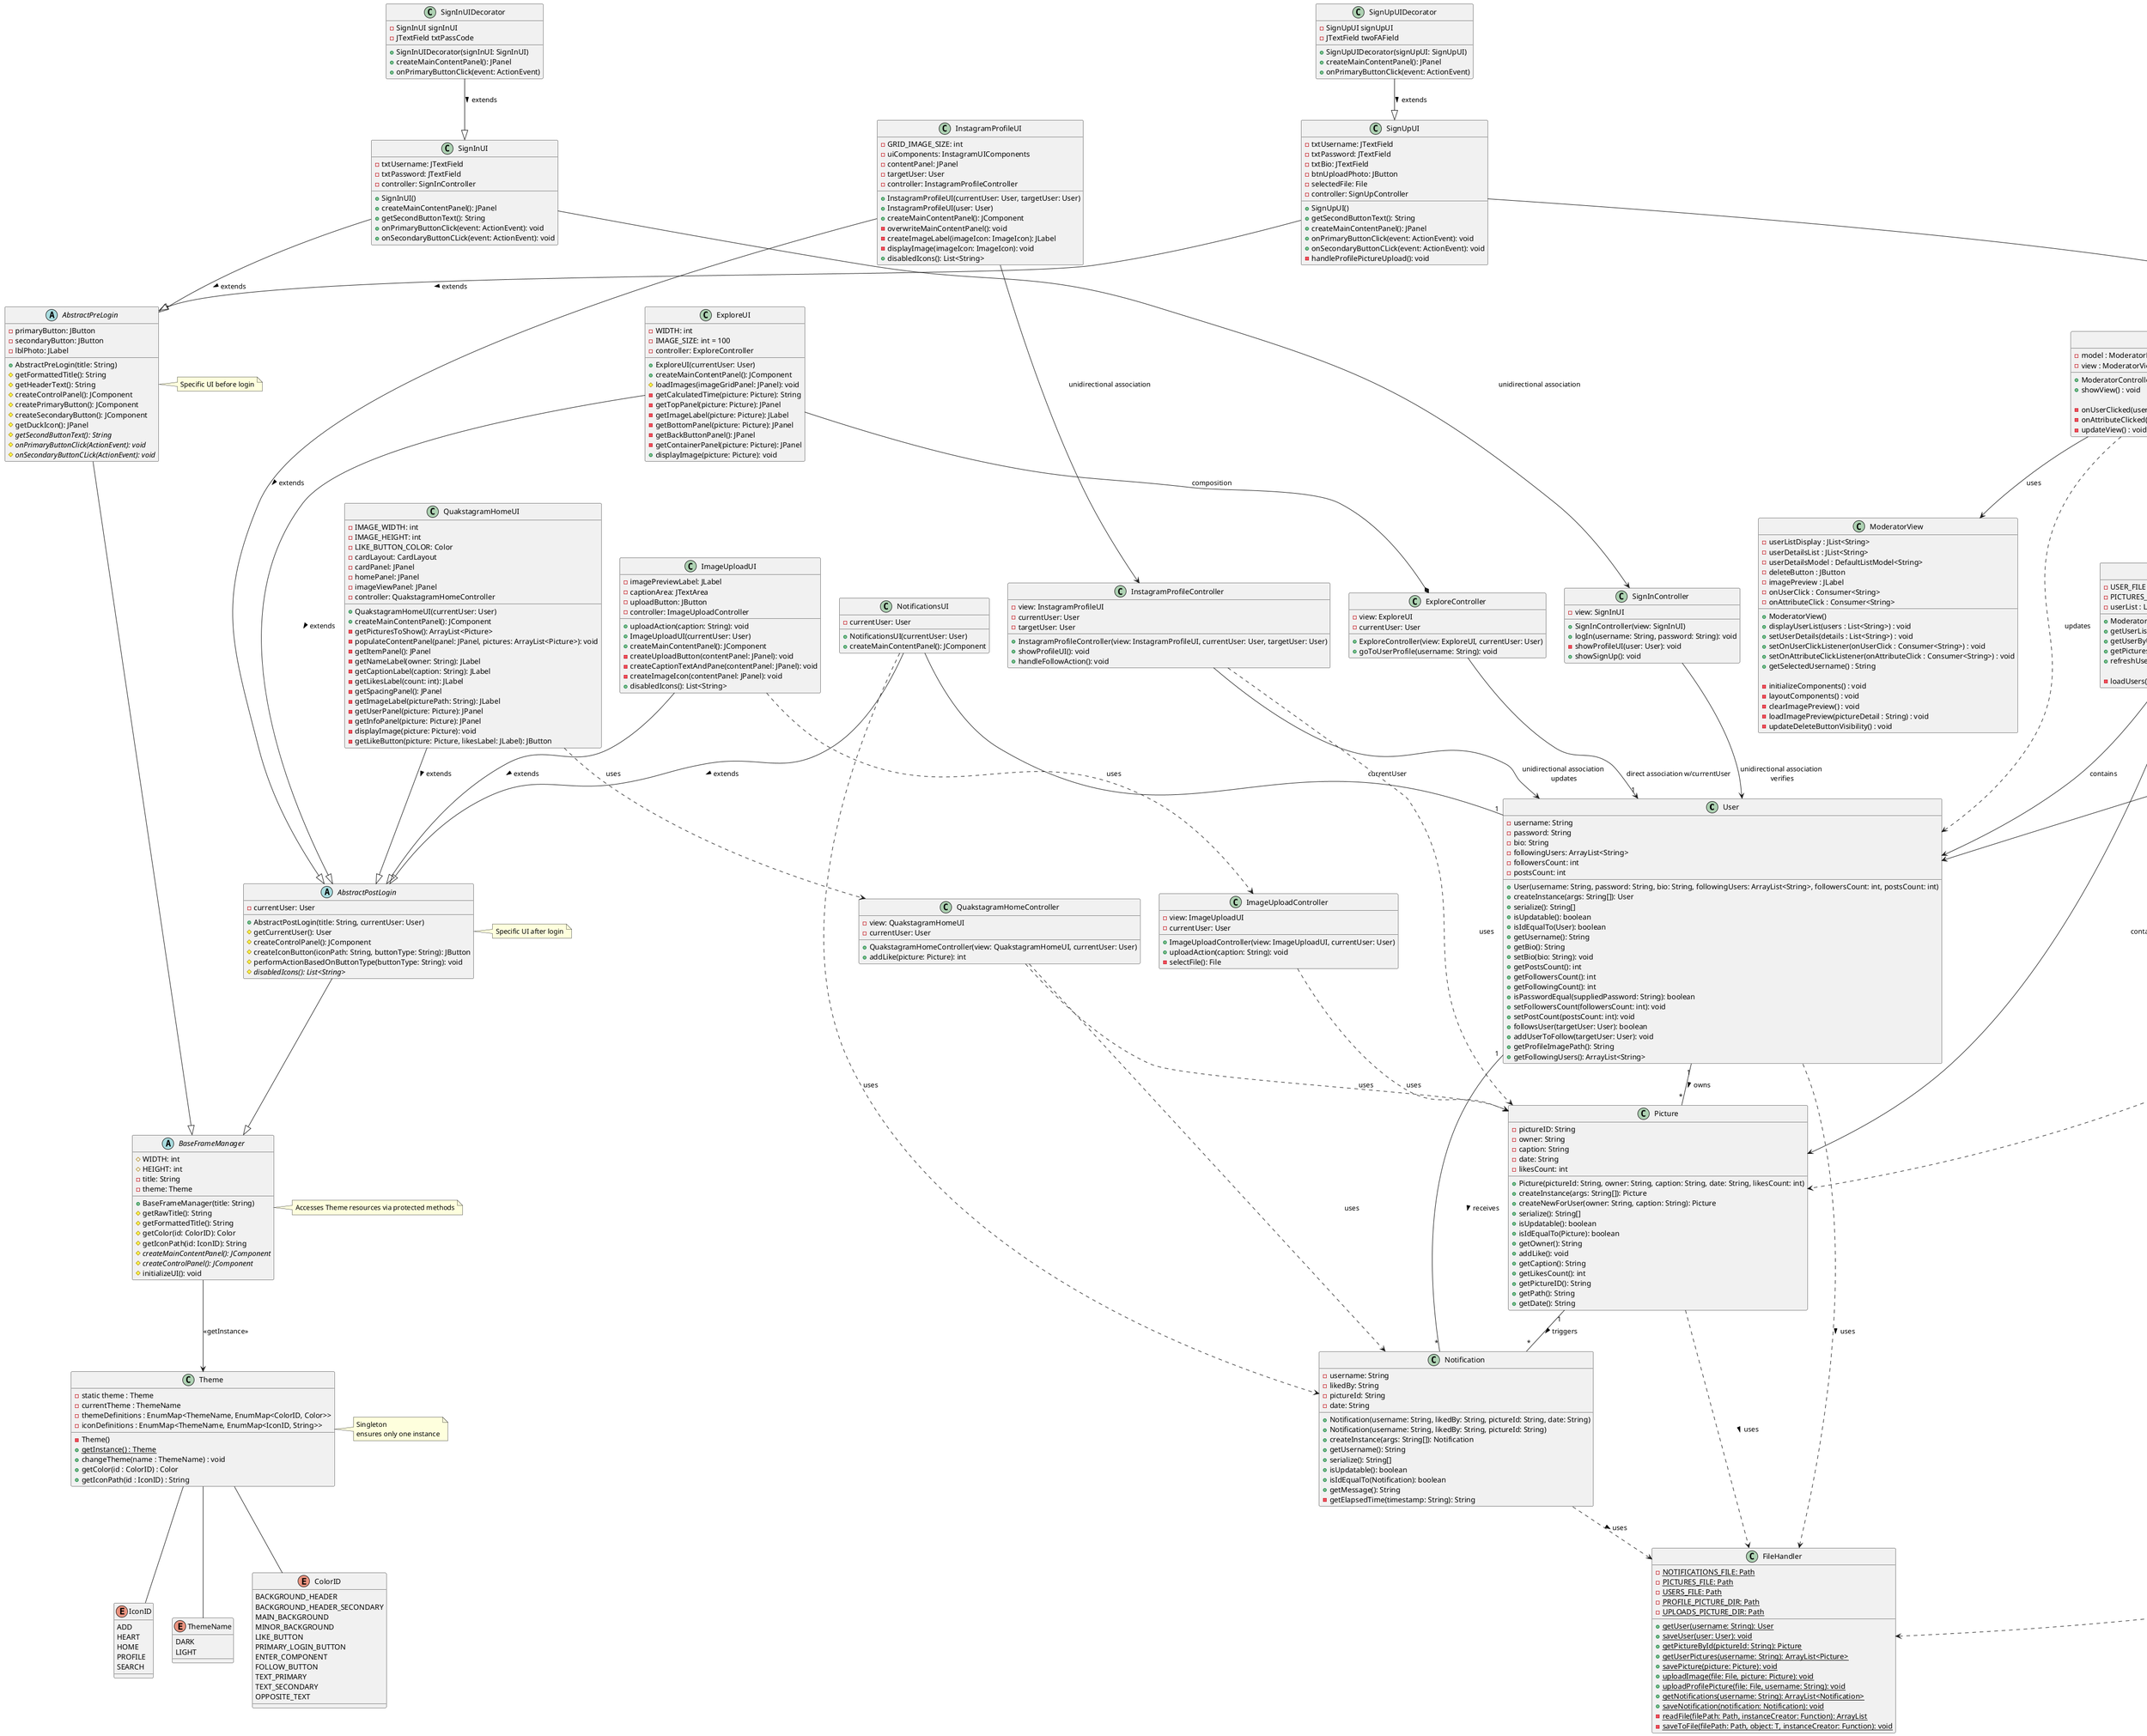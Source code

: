 @startuml
' Models
    class User {
        -username: String
        -password: String
        -bio: String
        -followingUsers: ArrayList<String>
        -followersCount: int
        -postsCount: int
        +User(username: String, password: String, bio: String, followingUsers: ArrayList<String>, followersCount: int, postsCount: int)
        +createInstance(args: String[]): User
        +serialize(): String[]
        +isUpdatable(): boolean
        +isIdEqualTo(User): boolean
        +getUsername(): String
        +getBio(): String
        +setBio(bio: String): void
        +getPostsCount(): int
        +getFollowersCount(): int
        +getFollowingCount(): int
        +isPasswordEqual(suppliedPassword: String): boolean
        +setFollowersCount(followersCount: int): void
        +setPostCount(postsCount: int): void
        +followsUser(targetUser: User): boolean
        +addUserToFollow(targetUser: User): void
        +getProfileImagePath(): String
        +getFollowingUsers(): ArrayList<String>
    }

    class Picture {
        -pictureID: String
        -owner: String
        -caption: String
        -date: String
        -likesCount: int
        +Picture(pictureId: String, owner: String, caption: String, date: String, likesCount: int)
        +createInstance(args: String[]): Picture
        +createNewForUser(owner: String, caption: String): Picture
        +serialize(): String[]
        +isUpdatable(): boolean
        +isIdEqualTo(Picture): boolean
        +getOwner(): String
        +addLike(): void
        +getCaption(): String
        +getLikesCount(): int
        +getPictureID(): String
        +getPath(): String
        +getDate(): String
    }

class Notification {
        -username: String
        -likedBy: String
        -pictureId: String
        -date: String
        +Notification(username: String, likedBy: String, pictureId: String, date: String)
        +Notification(username: String, likedBy: String, pictureId: String)
        +createInstance(args: String[]): Notification
        +getUsername(): String
        +serialize(): String[]
        +isUpdatable(): boolean
        +isIdEqualTo(Notification): boolean
        +getMessage(): String
        -getElapsedTime(timestamp: String): String
    }

' Relationships
User "1" -- "*" Picture : owns >
User "1" -- "*" Notification : receives >
Picture "1" -- "*" Notification : triggers >

' Controllers and their connection to models
SignInController --> User : unidirectional association \nverifies
SignUpController --> User : unidirectional association \n<<create>>
InstagramProfileController --> User : unidirectional association \nupdates
InstagramProfileController ..> Picture : uses
ExploreController --> "1" User : direct association w/currentUser
QuakstagramHomeController ..> Picture : uses
QuakstagramHomeController ..> Notification : uses
ImageUploadController ..> Picture : uses

' Associations among views and controllers
SignInUI ---> SignInController : unidirectional association
SignUpUI ---> SignUpController : unidirectional association
InstagramProfileUI ---> InstagramProfileController : unidirectional association
ExploreUI --* ExploreController : composition
QuakstagramHomeUI ..> QuakstagramHomeController : uses
ImageUploadUI ..> ImageUploadController : uses
NotificationsUI ..> Notification : uses
NotificationsUI -- "1" User : currentUser


' Utility classes
class FileHandler {
    {static} -NOTIFICATIONS_FILE: Path
    {static} -PICTURES_FILE: Path
    {static} -USERS_FILE: Path
    {static} -PROFILE_PICTURE_DIR: Path
    {static} -UPLOADS_PICTURE_DIR: Path
    {static} +getUser(username: String): User
    {static} +saveUser(user: User): void
    {static} +getPictureById(pictureId: String): Picture
    {static} +getUserPictures(username: String): ArrayList<Picture>
    {static} +savePicture(picture: Picture): void
    {static} +uploadImage(file: File, picture: Picture): void
    {static} +uploadProfilePicture(file: File, username: String): void
    {static} +getNotifications(username: String): ArrayList<Notification>
    {static} +saveNotification(notification: Notification): void
    {static} -readFile(filePath: Path, instanceCreator: Function): ArrayList
    {static} -saveToFile(filePath: Path, object: T, instanceCreator: Function): void
}

' Utility connections
User ..> FileHandler : uses >
Picture ..> FileHandler : uses >
Notification ..> FileHandler : uses >

' Views

' Define the Theme Singleton class
class Theme {
    - static theme : Theme
    - currentTheme : ThemeName
    - themeDefinitions : EnumMap<ThemeName, EnumMap<ColorID, Color>>
    - iconDefinitions : EnumMap<ThemeName, EnumMap<IconID, String>>
    - Theme()
    + {static} getInstance() : Theme
    + changeTheme(name : ThemeName) : void
    + getColor(id : ColorID) : Color
    + getIconPath(id : IconID) : String
}

' Define enums used by the Theme class
enum ThemeName {
    DARK
    LIGHT
}

enum ColorID {
    BACKGROUND_HEADER
    BACKGROUND_HEADER_SECONDARY
    MAIN_BACKGROUND
    MINOR_BACKGROUND
    LIKE_BUTTON
    PRIMARY_LOGIN_BUTTON
    ENTER_COMPONENT
    FOLLOW_BUTTON
    TEXT_PRIMARY
    TEXT_SECONDARY
    OPPOSITE_TEXT
}

enum IconID {
    ADD
    HEART
    HOME
    PROFILE
    SEARCH
}

' Show the Theme associations with the enums
Theme -- ThemeName
Theme -- ColorID
Theme -- IconID

' Define the BaseFrameManager class
abstract class BaseFrameManager {
    #WIDTH: int
    #HEIGHT: int
    -title: String
    -theme: Theme
    +BaseFrameManager(title: String)
    #getRawTitle(): String
    #getFormattedTitle(): String
    #getColor(id: ColorID): Color
    #getIconPath(id: IconID): String
    {abstract} #createMainContentPanel(): JComponent
    {abstract} #createControlPanel(): JComponent
    #initializeUI(): void
}


' Define the inheritance relationship
BaseFrameManager -down-> Theme : <<getInstance>>

' Optionally, if there are subclasses of BaseFrameManager, define them like so
abstract class AbstractPreLogin {
    -primaryButton: JButton
    -secondaryButton: JButton
    -lblPhoto: JLabel
    +AbstractPreLogin(title: String)
    #getFormattedTitle(): String
    #getHeaderText(): String
    #createControlPanel(): JComponent
    #createPrimaryButton(): JComponent
    #createSecondaryButton(): JComponent
    #getDuckIcon(): JPanel
    {abstract} #getSecondButtonText(): String
    {abstract} #onPrimaryButtonClick(ActionEvent): void
    {abstract} #onSecondaryButtonCLick(ActionEvent): void
}

AbstractPreLogin --|> BaseFrameManager

abstract class AbstractPostLogin {
    -currentUser: User
    +AbstractPostLogin(title: String, currentUser: User)
    #getCurrentUser(): User
    #createControlPanel(): JComponent
    #createIconButton(iconPath: String, buttonType: String): JButton
    #performActionBasedOnButtonType(buttonType: String): void
    {abstract} #disabledIcons(): List<String>
}

AbstractPostLogin --|> BaseFrameManager

' Add notes if needed
note right of Theme : Singleton\nensures only one instance
note right of BaseFrameManager : Accesses Theme resources via protected methods
note right of AbstractPostLogin : Specific UI after login
note right of AbstractPreLogin : Specific UI before login

class SignInUI {
        -txtUsername: JTextField
        -txtPassword: JTextField
        -controller: SignInController
        +SignInUI()
        +createMainContentPanel(): JPanel
        +getSecondButtonText(): String
        +onPrimaryButtonClick(event: ActionEvent): void
        +onSecondaryButtonCLick(event: ActionEvent): void
    }

class SignUpUI {
        -txtUsername: JTextField
        -txtPassword: JTextField
        -txtBio: JTextField
        -btnUploadPhoto: JButton
        -selectedFile: File
        -controller: SignUpController
        +SignUpUI()
        +getSecondButtonText(): String
        +createMainContentPanel(): JPanel
        +onPrimaryButtonClick(event: ActionEvent): void
        +onSecondaryButtonCLick(event: ActionEvent): void
        -handleProfilePictureUpload(): void
    }

class SignUpUIDecorator {
    - SignUpUI signUpUI
    - JTextField twoFAField
    + SignUpUIDecorator(signUpUI: SignUpUI)
    + createMainContentPanel(): JPanel
    + onPrimaryButtonClick(event: ActionEvent)
}

class SignInUIDecorator {
    - SignInUI signInUI
    - JTextField txtPassCode
    + SignInUIDecorator(signInUI: SignInUI)
    + createMainContentPanel(): JPanel
    + onPrimaryButtonClick(event: ActionEvent)
}

class InstagramProfileUI {
        -GRID_IMAGE_SIZE: int
        -uiComponents: InstagramUIComponents
        -contentPanel: JPanel
        -targetUser: User
        -controller: InstagramProfileController
        +InstagramProfileUI(currentUser: User, targetUser: User)
        +InstagramProfileUI(user: User)
        +createMainContentPanel(): JComponent
        -overwriteMainContentPanel(): void
        -createImageLabel(imageIcon: ImageIcon): JLabel
        -displayImage(imageIcon: ImageIcon): void
        +disabledIcons(): List<String>
    }

class ExploreUI {
        -WIDTH: int
        -IMAGE_SIZE: int = 100
        -controller: ExploreController
        +ExploreUI(currentUser: User)
        +createMainContentPanel(): JComponent
        #loadImages(imageGridPanel: JPanel): void
        -getCalculatedTime(picture: Picture): String
        -getTopPanel(picture: Picture): JPanel
        -getImageLabel(picture: Picture): JLabel
        -getBottomPanel(picture: Picture): JPanel
        -getBackButtonPanel(): JPanel
        -getContainerPanel(picture: Picture): JPanel
        +displayImage(picture: Picture): void
    }

    class QuakstagramHomeUI {
        -IMAGE_WIDTH: int
        -IMAGE_HEIGHT: int
        -LIKE_BUTTON_COLOR: Color
        -cardLayout: CardLayout
        -cardPanel: JPanel
        -homePanel: JPanel
        -imageViewPanel: JPanel
        -controller: QuakstagramHomeController
        +QuakstagramHomeUI(currentUser: User)
        +createMainContentPanel(): JComponent
        -getPicturesToShow(): ArrayList<Picture>
        -populateContentPanel(panel: JPanel, pictures: ArrayList<Picture>): void
        -getItemPanel(): JPanel
        -getNameLabel(owner: String): JLabel
        -getCaptionLabel(caption: String): JLabel
        -getLikesLabel(count: int): JLabel
        -getSpacingPanel(): JPanel
        -getImageLabel(picturePath: String): JLabel
        -getUserPanel(picture: Picture): JPanel
        -getInfoPanel(picture: Picture): JPanel
        -displayImage(picture: Picture): void
        -getLikeButton(picture: Picture, likesLabel: JLabel): JButton
    }

class NotificationsUI {
    -currentUser: User
    +NotificationsUI(currentUser: User)
    +createMainContentPanel(): JComponent
}

class ImageUploadUI {
    +uploadAction(caption: String): void
}

SignInUI --|> AbstractPreLogin : extends >
SignUpUI --|> AbstractPreLogin : extends >
SignInUIDecorator --|> SignInUI : extends > 
SignUpUIDecorator --|> SignUpUI : extends > 

InstagramProfileUI --|> AbstractPostLogin : extends >
ExploreUI --|> AbstractPostLogin : extends >
QuakstagramHomeUI --|> AbstractPostLogin : extends >
NotificationsUI --|> AbstractPostLogin : extends >
ImageUploadUI --|> AbstractPostLogin : extends >


' Controllers
class SignInController {
        -view: SignInUI
        +SignInController(view: SignInUI)
        +logIn(username: String, password: String): void
        -showProfileUI(user: User): void
        +showSignUp(): void
    }


class SignUpController {
        -view: SignUpUI
        +SignUpController(view: SignUpUI)
        +signUp(username: String, password: String, bio: String, selectedFile: File): void
        -saveProfilePicture(file: File, username: String): void
        +showSignIn(): void
    }

class InstagramProfileController {
        -view: InstagramProfileUI
        -currentUser: User
        -targetUser: User
        +InstagramProfileController(view: InstagramProfileUI, currentUser: User, targetUser: User)
        +showProfileUI(): void
        +handleFollowAction(): void
    }

class ExploreController {
        -view: ExploreUI
        -currentUser: User
        +ExploreController(view: ExploreUI, currentUser: User)
        +goToUserProfile(username: String): void
    }

class QuakstagramHomeController {
        -view: QuakstagramHomeUI
        -currentUser: User
        +QuakstagramHomeController(view: QuakstagramHomeUI, currentUser: User)
        +addLike(picture: Picture): int
    }

class ImageUploadUI {
        -imagePreviewLabel: JLabel
        -captionArea: JTextArea
        -uploadButton: JButton
        -controller: ImageUploadController
        +ImageUploadUI(currentUser: User)
        +createMainContentPanel(): JComponent
        -createUploadButton(contentPanel: JPanel): void
        -createCaptionTextAndPane(contentPanel: JPanel): void
        -createImageIcon(contentPanel: JPanel): void
        +disabledIcons(): List<String>
    }

class ImageUploadController {
        -view: ImageUploadUI
        -currentUser: User
        +ImageUploadController(view: ImageUploadUI, currentUser: User)
        +uploadAction(caption: String): void
        -selectFile(): File
    }

'Moderator section
class ModeratorController {
    -model : ModeratorModel
    -view : ModeratorView

    +ModeratorController(model : ModeratorModel, view : ModeratorView)
    +showView() : void

    -onUserClicked(username : String) : void
    -onAttributeClicked(attribute : String) : void
    -updateView() : void
}

class ModeratorModel {
    -USER_FILE : Path
    -PICTURES_FILE : Path
    -userList : List<User>

    +ModeratorModel()
    +getUserList() : List<User>
    +getUserByUsername(username : String) : User
    +getPicturesForUser(username : String) : List<Picture>
    +refreshUserList() : void

    -loadUsers() : void
}

class ModeratorView {
    -userListDisplay : JList<String>
    -userDetailsList : JList<String>
    -userDetailsModel : DefaultListModel<String>
    -deleteButton : JButton
    -imagePreview : JLabel
    -onUserClick : Consumer<String>
    -onAttributeClick : Consumer<String>

    +ModeratorView()
    +displayUserList(users : List<String>) : void
    +setUserDetails(details : List<String>) : void
    +setOnUserClickListener(onUserClick : Consumer<String>) : void
    +setOnAttributeClickListener(onAttributeClick : Consumer<String>) : void
    +getSelectedUsername() : String

    -initializeComponents() : void
    -layoutComponents() : void
    -clearImagePreview() : void
    -loadImagePreview(pictureDetail : String) : void
    -updateDeleteButtonVisibility() : void
}


ModeratorController --> ModeratorModel : uses
ModeratorController --> ModeratorView : uses

ModeratorController ..> User : updates
ModeratorController ..> Picture : updates

ModeratorModel --> User : contains
ModeratorModel --> Picture : contains

ModeratorController ..> FileHandler : uses

@enduml
